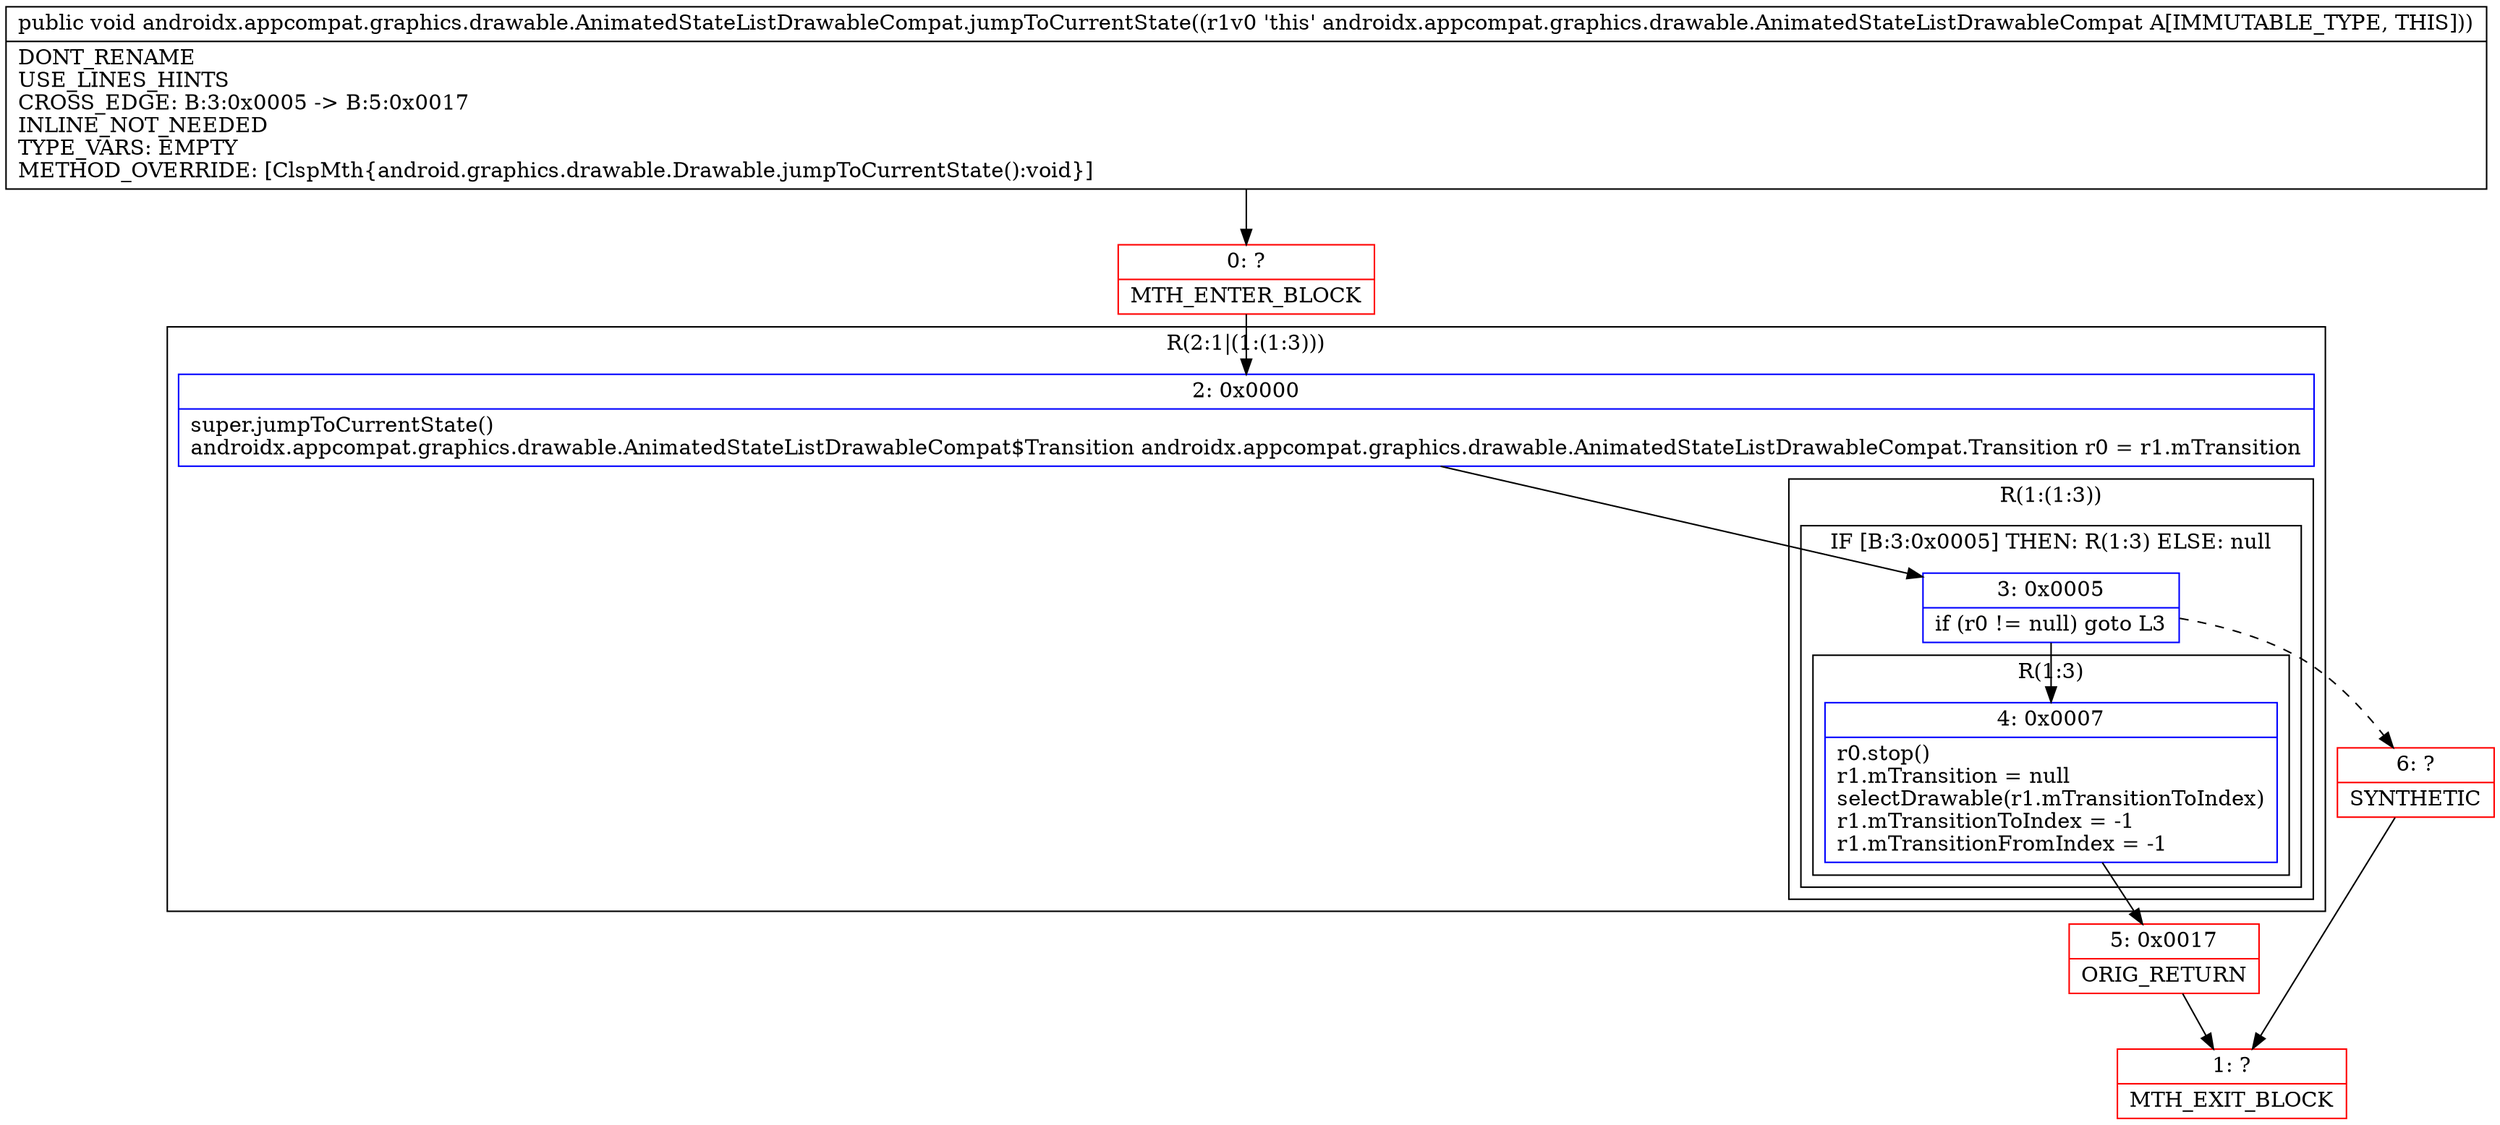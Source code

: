 digraph "CFG forandroidx.appcompat.graphics.drawable.AnimatedStateListDrawableCompat.jumpToCurrentState()V" {
subgraph cluster_Region_1948389830 {
label = "R(2:1|(1:(1:3)))";
node [shape=record,color=blue];
Node_2 [shape=record,label="{2\:\ 0x0000|super.jumpToCurrentState()\landroidx.appcompat.graphics.drawable.AnimatedStateListDrawableCompat$Transition androidx.appcompat.graphics.drawable.AnimatedStateListDrawableCompat.Transition r0 = r1.mTransition\l}"];
subgraph cluster_Region_1891503483 {
label = "R(1:(1:3))";
node [shape=record,color=blue];
subgraph cluster_IfRegion_761113085 {
label = "IF [B:3:0x0005] THEN: R(1:3) ELSE: null";
node [shape=record,color=blue];
Node_3 [shape=record,label="{3\:\ 0x0005|if (r0 != null) goto L3\l}"];
subgraph cluster_Region_646559760 {
label = "R(1:3)";
node [shape=record,color=blue];
Node_4 [shape=record,label="{4\:\ 0x0007|r0.stop()\lr1.mTransition = null\lselectDrawable(r1.mTransitionToIndex)\lr1.mTransitionToIndex = \-1\lr1.mTransitionFromIndex = \-1\l}"];
}
}
}
}
Node_0 [shape=record,color=red,label="{0\:\ ?|MTH_ENTER_BLOCK\l}"];
Node_5 [shape=record,color=red,label="{5\:\ 0x0017|ORIG_RETURN\l}"];
Node_1 [shape=record,color=red,label="{1\:\ ?|MTH_EXIT_BLOCK\l}"];
Node_6 [shape=record,color=red,label="{6\:\ ?|SYNTHETIC\l}"];
MethodNode[shape=record,label="{public void androidx.appcompat.graphics.drawable.AnimatedStateListDrawableCompat.jumpToCurrentState((r1v0 'this' androidx.appcompat.graphics.drawable.AnimatedStateListDrawableCompat A[IMMUTABLE_TYPE, THIS]))  | DONT_RENAME\lUSE_LINES_HINTS\lCROSS_EDGE: B:3:0x0005 \-\> B:5:0x0017\lINLINE_NOT_NEEDED\lTYPE_VARS: EMPTY\lMETHOD_OVERRIDE: [ClspMth\{android.graphics.drawable.Drawable.jumpToCurrentState():void\}]\l}"];
MethodNode -> Node_0;Node_2 -> Node_3;
Node_3 -> Node_4;
Node_3 -> Node_6[style=dashed];
Node_4 -> Node_5;
Node_0 -> Node_2;
Node_5 -> Node_1;
Node_6 -> Node_1;
}

